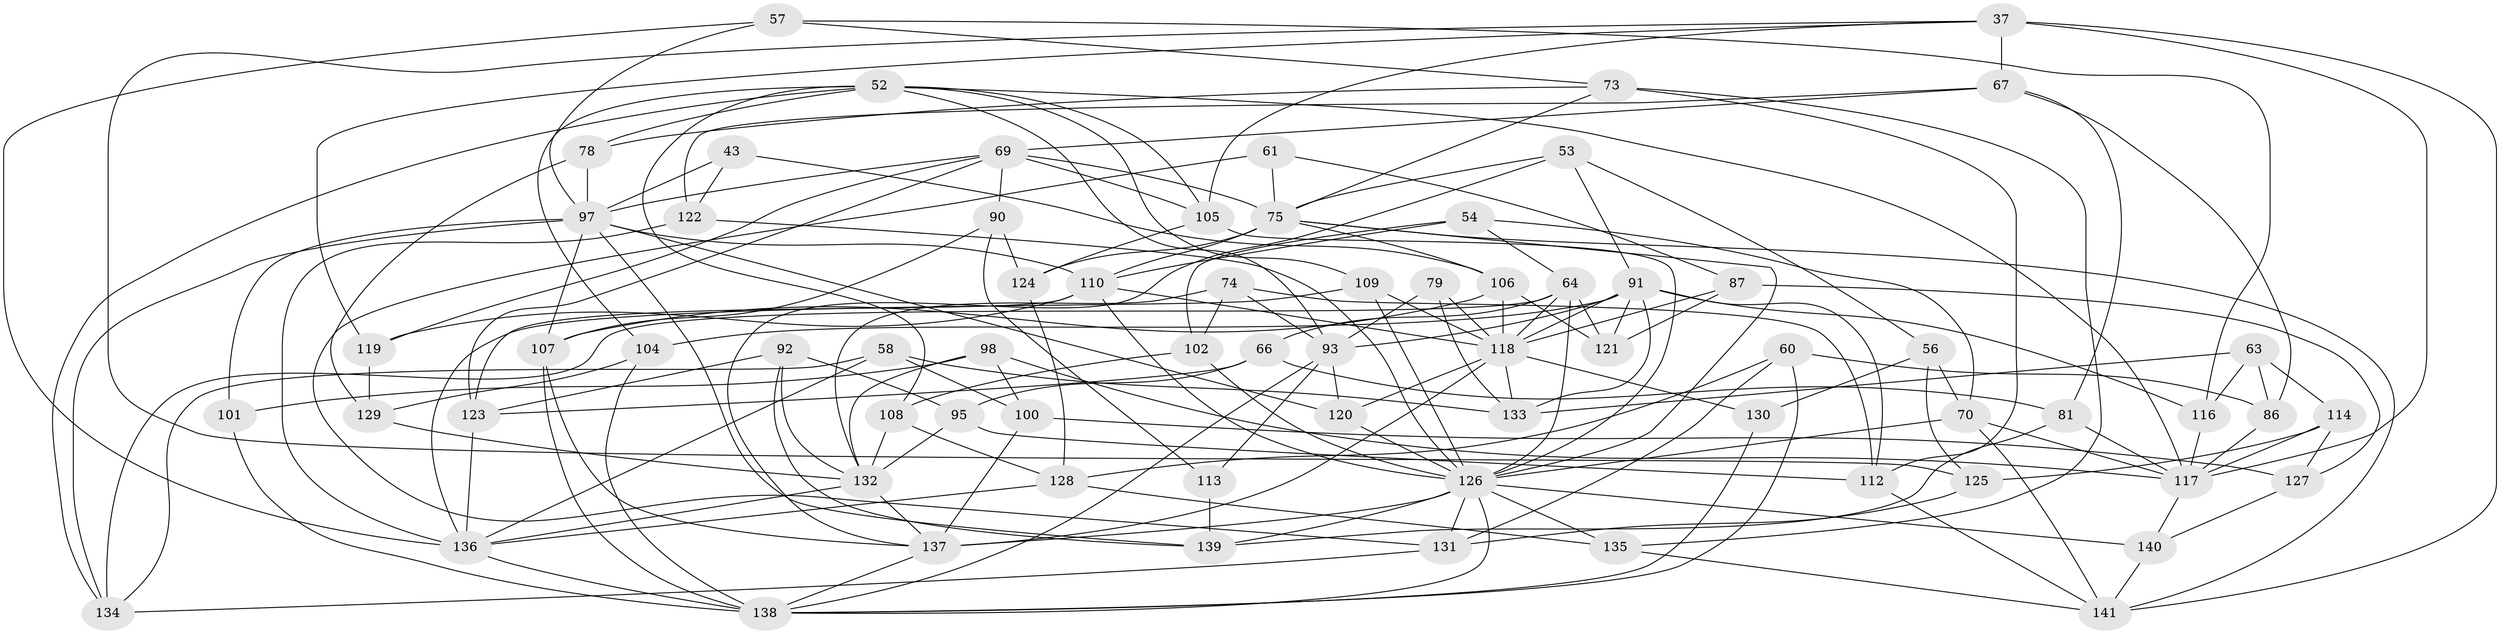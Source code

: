 // original degree distribution, {4: 1.0}
// Generated by graph-tools (version 1.1) at 2025/58/03/09/25 04:58:26]
// undirected, 70 vertices, 180 edges
graph export_dot {
graph [start="1"]
  node [color=gray90,style=filled];
  37 [super="+2+20"];
  43;
  52 [super="+11+27"];
  53;
  54;
  56 [super="+17"];
  57;
  58;
  60;
  61;
  63;
  64 [super="+34"];
  66;
  67 [super="+28"];
  69 [super="+21"];
  70 [super="+62"];
  73 [super="+23"];
  74;
  75 [super="+8+39+32"];
  78;
  79;
  81;
  86;
  87;
  90;
  91 [super="+12+46+82"];
  92;
  93 [super="+72"];
  95;
  97 [super="+3+47+9+35"];
  98;
  100;
  101 [super="+68"];
  102;
  104;
  105 [super="+65"];
  106 [super="+13+22"];
  107 [super="+103"];
  108;
  109;
  110 [super="+96"];
  112 [super="+44"];
  113;
  114;
  116;
  117 [super="+49"];
  118 [super="+99+115"];
  119;
  120;
  121;
  122 [super="+30"];
  123 [super="+55"];
  124;
  125;
  126 [super="+48+85+89"];
  127;
  128 [super="+111"];
  129;
  130;
  131 [super="+42"];
  132 [super="+80+50"];
  133 [super="+18"];
  134 [super="+41"];
  135 [super="+26"];
  136 [super="+4+33"];
  137 [super="+25+71+76+88"];
  138 [super="+10+59+84"];
  139 [super="+83"];
  140;
  141 [super="+45"];
  37 -- 119;
  37 -- 125;
  37 -- 67 [weight=2];
  37 -- 117 [weight=2];
  37 -- 105;
  37 -- 141;
  43 -- 122 [weight=2];
  43 -- 97;
  43 -- 106;
  52 -- 109;
  52 -- 105;
  52 -- 117;
  52 -- 78;
  52 -- 108;
  52 -- 104;
  52 -- 134;
  52 -- 93;
  53 -- 56;
  53 -- 75;
  53 -- 91;
  53 -- 137;
  54 -- 70;
  54 -- 102;
  54 -- 64;
  54 -- 110;
  56 -- 125;
  56 -- 130 [weight=2];
  56 -- 70 [weight=2];
  57 -- 116;
  57 -- 136;
  57 -- 97;
  57 -- 73;
  58 -- 133;
  58 -- 100;
  58 -- 136;
  58 -- 134;
  60 -- 131;
  60 -- 86;
  60 -- 138;
  60 -- 128;
  61 -- 87;
  61 -- 75;
  61 -- 131 [weight=2];
  63 -- 116;
  63 -- 114;
  63 -- 86;
  63 -- 133;
  64 -- 66;
  64 -- 121;
  64 -- 134;
  64 -- 118;
  64 -- 126;
  66 -- 95;
  66 -- 81;
  66 -- 123;
  67 -- 122;
  67 -- 81;
  67 -- 86;
  67 -- 69;
  69 -- 105 [weight=2];
  69 -- 123;
  69 -- 119;
  69 -- 90;
  69 -- 75;
  69 -- 97;
  70 -- 117;
  70 -- 141;
  70 -- 126;
  73 -- 135 [weight=2];
  73 -- 75;
  73 -- 78;
  73 -- 112;
  74 -- 102;
  74 -- 93;
  74 -- 132;
  74 -- 112;
  75 -- 141;
  75 -- 106 [weight=2];
  75 -- 124;
  75 -- 110;
  75 -- 126;
  78 -- 129;
  78 -- 97;
  79 -- 133 [weight=2];
  79 -- 93;
  79 -- 118;
  81 -- 139;
  81 -- 117;
  86 -- 117;
  87 -- 118;
  87 -- 121;
  87 -- 127;
  90 -- 124;
  90 -- 113;
  90 -- 107;
  91 -- 116;
  91 -- 121;
  91 -- 104;
  91 -- 93 [weight=2];
  91 -- 118;
  91 -- 112 [weight=2];
  91 -- 133;
  92 -- 123;
  92 -- 95;
  92 -- 139;
  92 -- 132;
  93 -- 113;
  93 -- 120;
  93 -- 138;
  95 -- 132;
  95 -- 112;
  97 -- 101 [weight=3];
  97 -- 139;
  97 -- 107;
  97 -- 120;
  97 -- 134 [weight=2];
  97 -- 110 [weight=2];
  98 -- 100;
  98 -- 117;
  98 -- 101;
  98 -- 132;
  100 -- 127;
  100 -- 137;
  101 -- 138 [weight=2];
  102 -- 108;
  102 -- 126;
  104 -- 129;
  104 -- 138;
  105 -- 124;
  105 -- 126;
  106 -- 107 [weight=2];
  106 -- 121;
  106 -- 118 [weight=2];
  107 -- 138;
  107 -- 137;
  108 -- 128;
  108 -- 132;
  109 -- 136;
  109 -- 118;
  109 -- 126;
  110 -- 119;
  110 -- 118 [weight=2];
  110 -- 123 [weight=2];
  110 -- 126;
  112 -- 141;
  113 -- 139 [weight=2];
  114 -- 125;
  114 -- 127;
  114 -- 117;
  116 -- 117;
  117 -- 140;
  118 -- 130;
  118 -- 133;
  118 -- 120;
  118 -- 137 [weight=2];
  119 -- 129;
  120 -- 126;
  122 -- 136;
  122 -- 126 [weight=2];
  123 -- 136;
  124 -- 128;
  125 -- 131;
  126 -- 138;
  126 -- 131 [weight=3];
  126 -- 135;
  126 -- 137 [weight=3];
  126 -- 139;
  126 -- 140;
  127 -- 140;
  128 -- 135 [weight=2];
  128 -- 136;
  129 -- 132;
  130 -- 138;
  131 -- 134;
  132 -- 137 [weight=3];
  132 -- 136;
  135 -- 141;
  136 -- 138;
  137 -- 138;
  140 -- 141;
}
